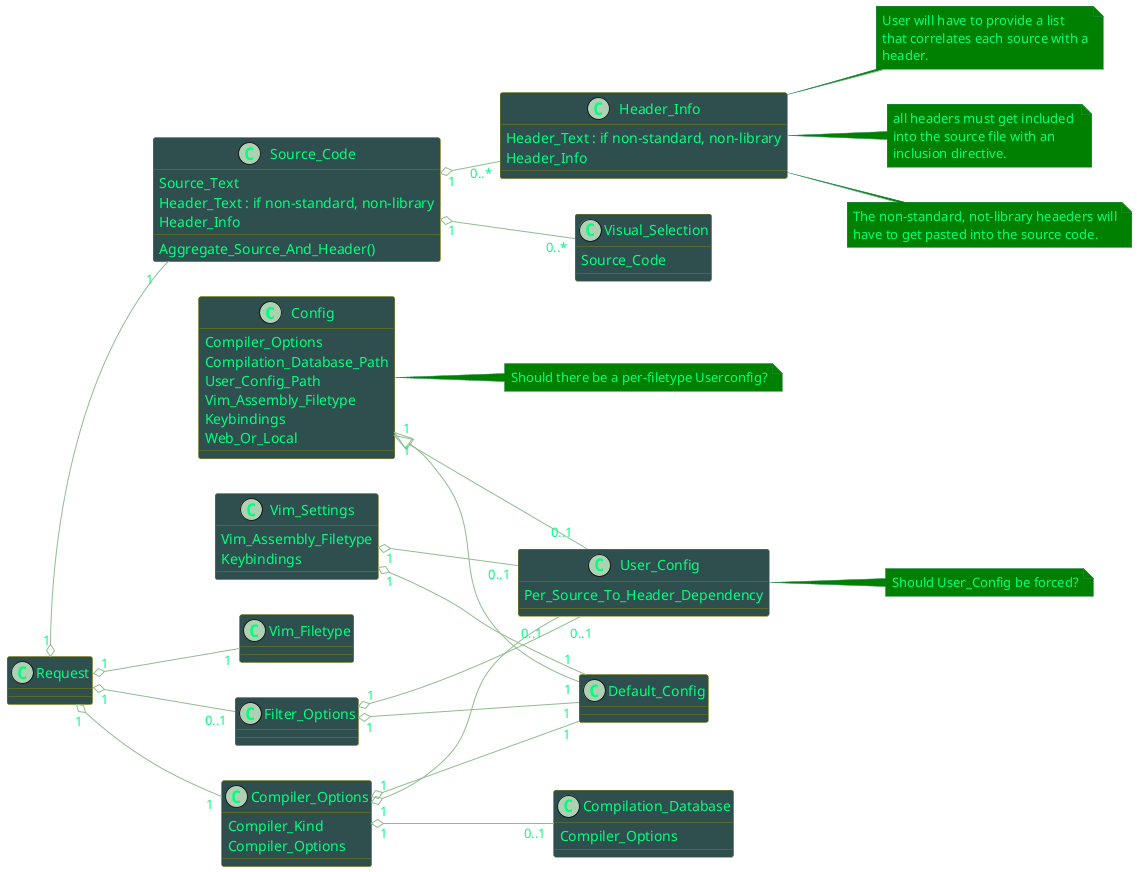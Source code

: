 @startuml
left to right direction

skinparam class {
  BackgroundColor DarkSlateGray
  ArrowColor DarkSeaGreen
  BorderColor Olive
  FontColor MediumSeaGreen
}

skinparam DefaultFontColor SpringGreen
skinparam NoteBackgroundColor Green
skinparam NoteBorderColor SeaGreen

class Config {
  Compiler_Options
  Compilation_Database_Path
  User_Config_Path
  Vim_Assembly_Filetype
  Keybindings
  Web_Or_Local
}
class User_Config {
  Per_Source_To_Header_Dependency
}
class Compilation_Database {
  Compiler_Options
}
class Compiler_Options {
  Compiler_Kind
  Compiler_Options
}
class Filter_Options
class Header_Info {
  Header_Text : if non-standard, non-library
  Header_Info
}
class Source_Code {
  Source_Text
  Header_Text : if non-standard, non-library
  Header_Info
  Aggregate_Source_And_Header()
}
class Request
class Visual_Selection {
  Source_Code
}
class Vim_Settings {
  Vim_Assembly_Filetype
  Keybindings
}
class Vim_Filetype

Config "1" <|-- "1" Default_Config
Config "1" <|-- "0..1" User_Config

Compiler_Options "1" o-- "1" Default_Config
Compiler_Options "1" o-- "0..1" User_Config
Compiler_Options "1" o-- "0..1" Compilation_Database

Filter_Options "1" o-- "1" Default_Config
Filter_Options "1" o-- "0..1" User_Config

Vim_Settings "1" o-- "1" Default_Config
Vim_Settings "1" o-- "0..1" User_Config

Source_Code "1" o-- "0..*" Header_Info
Source_Code "1" o-- "0..*" Visual_Selection

Request "1" o-- "0..1" Filter_Options
Request "1" o-- "1" Source_Code
Request "1" o-- "1" Compiler_Options
Request "1" o-- "1" Vim_Filetype

note right of Header_Info
  The non-standard, not-library heaeders will
  have to get pasted into the source code.
end note
note right of Header_Info
  User will have to provide a list
  that correlates each source with a
  header.
end note
note right of Header_Info
  all headers must get included 
  into the source file with an 
  inclusion directive.
end note
note right of Config
  Should there be a per-filetype Userconfig?
end note
note right of User_Config
  Should User_Config be forced?
end note

@enduml
